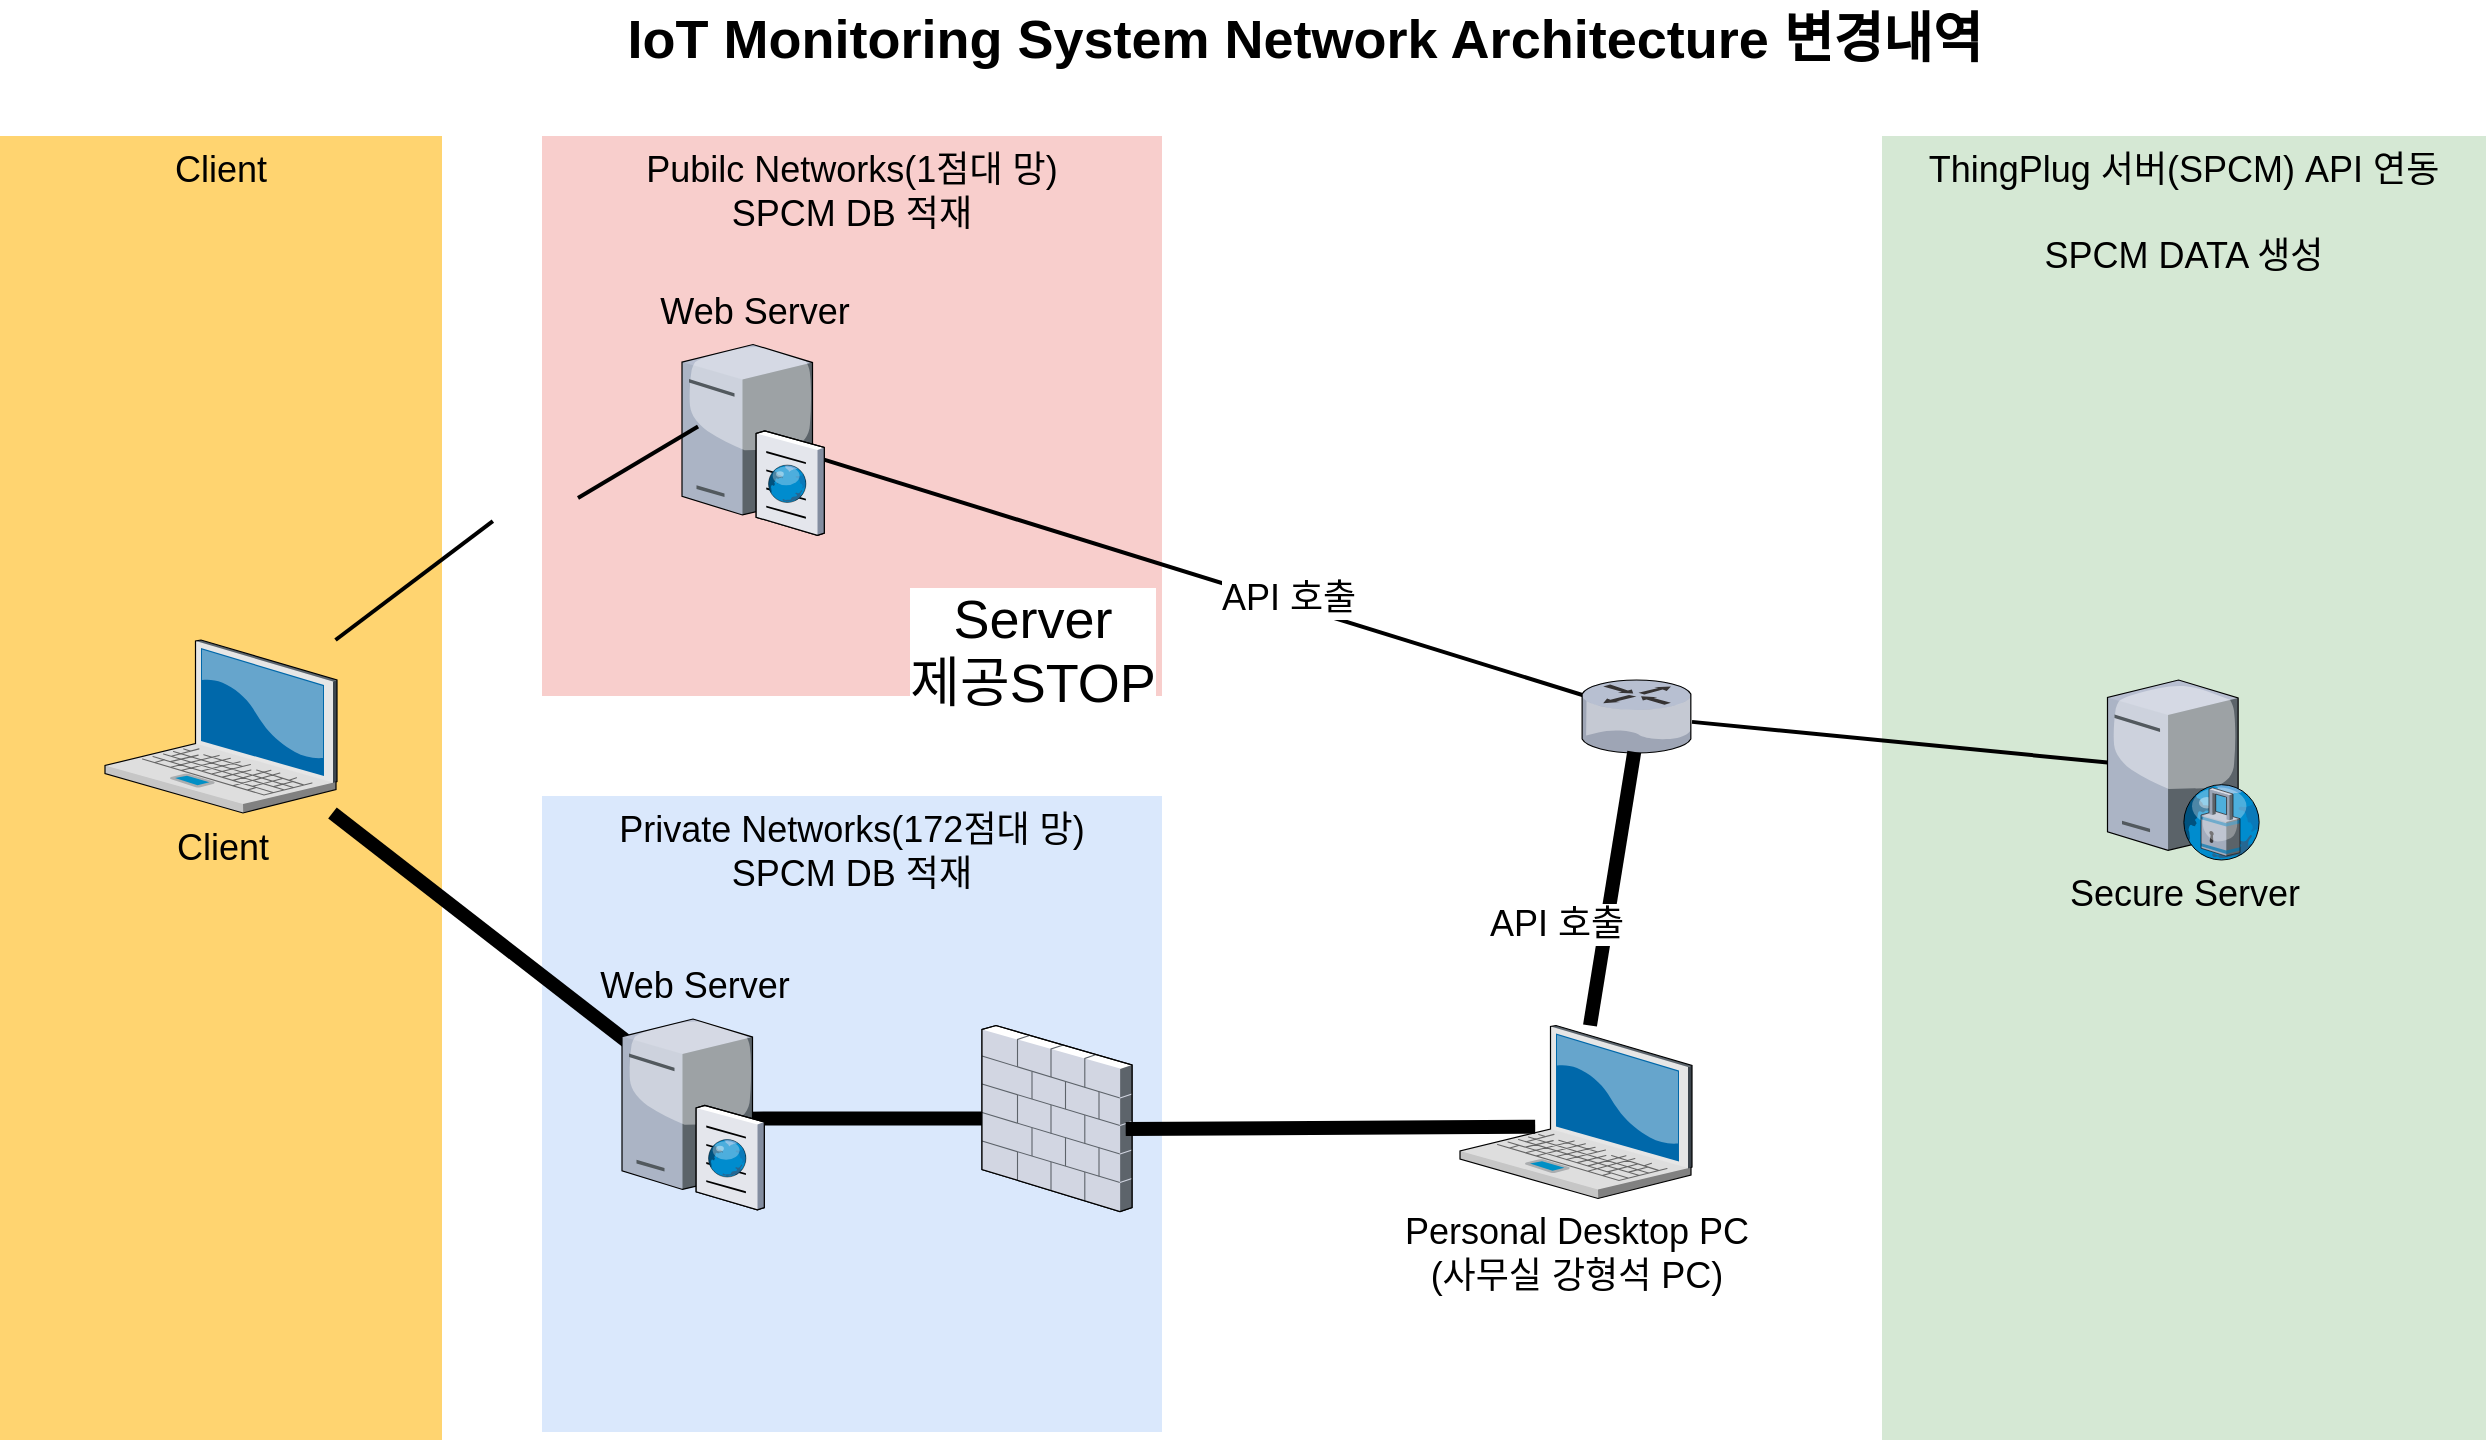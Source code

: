 <mxfile version="12.9.14" type="github"><diagram name="Page-1" id="e3a06f82-3646-2815-327d-82caf3d4e204"><mxGraphModel dx="2031" dy="1074" grid="1" gridSize="10" guides="1" tooltips="1" connect="1" arrows="1" fold="1" page="1" pageScale="1.5" pageWidth="1169" pageHeight="826" background="none" math="0" shadow="0"><root><mxCell id="0" style=";html=1;"/><mxCell id="1" style=";html=1;" parent="0"/><mxCell id="6a7d8f32e03d9370-61" value="Pubilc Networks(1점대 망)&lt;br&gt;SPCM DB 적재" style="whiteSpace=wrap;html=1;fillColor=#f8cecc;fontSize=18;strokeColor=none;verticalAlign=top;" parent="1" vertex="1"><mxGeometry x="450" y="98" width="310" height="280" as="geometry"/></mxCell><mxCell id="6a7d8f32e03d9370-60" value="ThingPlug 서버(SPCM) API 연동&lt;br&gt;&lt;br&gt;SPCM DATA 생성" style="whiteSpace=wrap;html=1;fillColor=#d5e8d4;fontSize=18;strokeColor=none;verticalAlign=top;" parent="1" vertex="1"><mxGeometry x="1120" y="98" width="302" height="652" as="geometry"/></mxCell><mxCell id="6a7d8f32e03d9370-58" value="Private Networks(172점대 망)&lt;br&gt;SPCM DB 적재" style="whiteSpace=wrap;html=1;fillColor=#dae8fc;fontSize=18;strokeColor=none;verticalAlign=top;" parent="1" vertex="1"><mxGeometry x="450" y="428" width="310" height="318" as="geometry"/></mxCell><mxCell id="6a7d8f32e03d9370-57" value="Client" style="whiteSpace=wrap;html=1;fillColor=#FFD470;gradientColor=none;fontSize=18;strokeColor=none;verticalAlign=top;" parent="1" vertex="1"><mxGeometry x="179" y="98" width="221" height="652" as="geometry"/></mxCell><mxCell id="6a7d8f32e03d9370-35" style="edgeStyle=none;rounded=0;html=1;startSize=10;endSize=10;jettySize=auto;orthogonalLoop=1;fontSize=18;endArrow=none;endFill=0;strokeWidth=7;entryX=0.046;entryY=0.145;entryDx=0;entryDy=0;entryPerimeter=0;" parent="1" source="6a7d8f32e03d9370-2" target="axIG9_NVdTzjnG0tjgzo-4" edge="1"><mxGeometry relative="1" as="geometry"><mxPoint x="530" y="338.197" as="targetPoint"/></mxGeometry></mxCell><mxCell id="6a7d8f32e03d9370-2" value="Client" style="verticalLabelPosition=bottom;aspect=fixed;html=1;verticalAlign=top;strokeColor=none;shape=mxgraph.citrix.laptop_2;fillColor=#66B2FF;gradientColor=#0066CC;fontSize=18;" parent="1" vertex="1"><mxGeometry x="231.5" y="350" width="116" height="86.5" as="geometry"/></mxCell><mxCell id="6a7d8f32e03d9370-51" style="edgeStyle=none;rounded=0;html=1;startSize=10;endSize=10;jettySize=auto;orthogonalLoop=1;fontSize=18;endArrow=none;endFill=0;strokeWidth=2;exitX=0.164;exitY=0.281;exitDx=0;exitDy=0;exitPerimeter=0;" parent="1" source="6a7d8f32e03d9370-13" target="6a7d8f32e03d9370-15" edge="1"><mxGeometry relative="1" as="geometry"><mxPoint x="985.238" y="492" as="sourcePoint"/></mxGeometry></mxCell><mxCell id="axIG9_NVdTzjnG0tjgzo-23" value="API 호출" style="edgeLabel;html=1;align=center;verticalAlign=middle;resizable=0;points=[];fontSize=18;" vertex="1" connectable="0" parent="6a7d8f32e03d9370-51"><mxGeometry x="-0.649" y="-3" relative="1" as="geometry"><mxPoint x="-88.8" y="-27.55" as="offset"/></mxGeometry></mxCell><mxCell id="6a7d8f32e03d9370-56" style="edgeStyle=none;rounded=0;html=1;startSize=10;endSize=10;jettySize=auto;orthogonalLoop=1;fontSize=18;endArrow=none;endFill=0;strokeWidth=2;" parent="1" source="6a7d8f32e03d9370-13" target="6a7d8f32e03d9370-25" edge="1"><mxGeometry relative="1" as="geometry"/></mxCell><mxCell id="6a7d8f32e03d9370-13" value="" style="verticalLabelPosition=bottom;aspect=fixed;html=1;verticalAlign=top;strokeColor=none;shape=mxgraph.citrix.router;fillColor=#66B2FF;gradientColor=#0066CC;fontSize=18;" parent="1" vertex="1"><mxGeometry x="970" y="370" width="55" height="36.5" as="geometry"/></mxCell><mxCell id="6a7d8f32e03d9370-15" value="Web Server" style="verticalLabelPosition=top;aspect=fixed;html=1;verticalAlign=bottom;strokeColor=none;shape=mxgraph.citrix.cache_server;fillColor=#66B2FF;gradientColor=#0066CC;fontSize=18;labelPosition=center;align=center;" parent="1" vertex="1"><mxGeometry x="520" y="200" width="71" height="97.5" as="geometry"/></mxCell><mxCell id="6a7d8f32e03d9370-47" style="edgeStyle=none;rounded=0;html=1;startSize=10;endSize=10;jettySize=auto;orthogonalLoop=1;fontSize=18;endArrow=none;endFill=0;strokeWidth=7;entryX=0.891;entryY=0.534;entryDx=0;entryDy=0;entryPerimeter=0;" parent="1" source="6a7d8f32e03d9370-20" target="axIG9_NVdTzjnG0tjgzo-4" edge="1"><mxGeometry relative="1" as="geometry"><mxPoint x="890" y="512.44" as="targetPoint"/></mxGeometry></mxCell><mxCell id="6a7d8f32e03d9370-20" value="" style="verticalLabelPosition=bottom;aspect=fixed;html=1;verticalAlign=top;strokeColor=none;shape=mxgraph.citrix.firewall;fillColor=#66B2FF;gradientColor=#0066CC;fontSize=18;" parent="1" vertex="1"><mxGeometry x="670" y="542.75" width="75" height="93" as="geometry"/></mxCell><mxCell id="6a7d8f32e03d9370-25" value="Secure Server" style="verticalLabelPosition=bottom;aspect=fixed;html=1;verticalAlign=top;strokeColor=none;shape=mxgraph.citrix.proxy_server;fillColor=#66B2FF;gradientColor=#0066CC;fontSize=18;" parent="1" vertex="1"><mxGeometry x="1232.75" y="370" width="76.5" height="90" as="geometry"/></mxCell><mxCell id="6a7d8f32e03d9370-62" value="IoT Monitoring System Network Architecture 변경내역" style="text;strokeColor=none;fillColor=none;html=1;fontSize=27;fontStyle=1;verticalAlign=middle;align=center;" parent="1" vertex="1"><mxGeometry x="400" y="30" width="861" height="40" as="geometry"/></mxCell><mxCell id="axIG9_NVdTzjnG0tjgzo-4" value="Web Server" style="verticalLabelPosition=top;aspect=fixed;html=1;verticalAlign=bottom;strokeColor=none;shape=mxgraph.citrix.cache_server;fillColor=#66B2FF;gradientColor=#0066CC;fontSize=18;labelPosition=center;align=center;" vertex="1" parent="1"><mxGeometry x="490" y="537.25" width="71" height="97.5" as="geometry"/></mxCell><mxCell id="axIG9_NVdTzjnG0tjgzo-9" style="edgeStyle=none;rounded=0;html=1;startSize=10;endSize=10;jettySize=auto;orthogonalLoop=1;fontSize=18;endArrow=none;endFill=0;strokeWidth=2;entryX=0.113;entryY=0.444;entryDx=0;entryDy=0;entryPerimeter=0;" edge="1" parent="1" source="axIG9_NVdTzjnG0tjgzo-32" target="6a7d8f32e03d9370-15"><mxGeometry relative="1" as="geometry"><mxPoint x="344.23" y="180.353" as="sourcePoint"/><mxPoint x="549.996" y="304.497" as="targetPoint"/></mxGeometry></mxCell><mxCell id="axIG9_NVdTzjnG0tjgzo-12" value="Personal Desktop PC&lt;br style=&quot;font-size: 18px;&quot;&gt;&lt;div style=&quot;font-size: 18px;&quot;&gt;(사무실 강형석 PC)&lt;/div&gt;" style="verticalLabelPosition=bottom;aspect=fixed;html=1;verticalAlign=top;strokeColor=none;shape=mxgraph.citrix.laptop_2;fillColor=#66B2FF;gradientColor=#0066CC;fontSize=18;" vertex="1" parent="1"><mxGeometry x="909.0" y="542.75" width="116" height="86.5" as="geometry"/></mxCell><mxCell id="axIG9_NVdTzjnG0tjgzo-24" style="edgeStyle=none;rounded=0;html=1;startSize=10;endSize=10;jettySize=auto;orthogonalLoop=1;fontSize=18;endArrow=none;endFill=0;strokeWidth=7;exitX=0.475;exitY=0.986;exitDx=0;exitDy=0;exitPerimeter=0;" edge="1" parent="1" source="6a7d8f32e03d9370-13" target="axIG9_NVdTzjnG0tjgzo-12"><mxGeometry relative="1" as="geometry"><mxPoint x="988.02" y="502.986" as="sourcePoint"/><mxPoint x="640" y="390.005" as="targetPoint"/></mxGeometry></mxCell><mxCell id="axIG9_NVdTzjnG0tjgzo-25" value="API 호출" style="edgeLabel;html=1;align=center;verticalAlign=middle;resizable=0;points=[];fontSize=18;" vertex="1" connectable="0" parent="axIG9_NVdTzjnG0tjgzo-24"><mxGeometry x="-0.649" y="-3" relative="1" as="geometry"><mxPoint x="-32.93" y="61.74" as="offset"/></mxGeometry></mxCell><mxCell id="axIG9_NVdTzjnG0tjgzo-28" style="edgeStyle=none;rounded=0;html=1;startSize=10;endSize=10;jettySize=auto;orthogonalLoop=1;fontSize=18;endArrow=none;endFill=0;strokeWidth=7;exitX=0.958;exitY=0.557;exitDx=0;exitDy=0;exitPerimeter=0;entryX=0.324;entryY=0.585;entryDx=0;entryDy=0;entryPerimeter=0;" edge="1" parent="1" source="6a7d8f32e03d9370-20" target="axIG9_NVdTzjnG0tjgzo-12"><mxGeometry relative="1" as="geometry"><mxPoint x="814.12" y="750.0" as="sourcePoint"/><mxPoint x="1021.87" y="770.319" as="targetPoint"/></mxGeometry></mxCell><mxCell id="axIG9_NVdTzjnG0tjgzo-31" value="Server&lt;br&gt;제공STOP" style="shape=image;html=1;verticalAlign=top;verticalLabelPosition=bottom;labelBackgroundColor=#ffffff;imageAspect=0;aspect=fixed;image=https://cdn3.iconfinder.com/data/icons/tango-icon-library/48/process-stop-128.png;fontSize=27;" vertex="1" parent="1"><mxGeometry x="631" y="189.25" width="128" height="128" as="geometry"/></mxCell><mxCell id="axIG9_NVdTzjnG0tjgzo-32" value="" style="shape=image;html=1;verticalAlign=top;verticalLabelPosition=bottom;labelBackgroundColor=#ffffff;imageAspect=0;aspect=fixed;image=https://cdn0.iconfinder.com/data/icons/audio-controls-ui-icons/40/close-128.png;fontSize=27;" vertex="1" parent="1"><mxGeometry x="420" y="269.25" width="48" height="48" as="geometry"/></mxCell><mxCell id="axIG9_NVdTzjnG0tjgzo-33" style="edgeStyle=none;rounded=0;html=1;startSize=10;endSize=10;jettySize=auto;orthogonalLoop=1;fontSize=18;endArrow=none;endFill=0;strokeWidth=2;entryX=0.113;entryY=0.444;entryDx=0;entryDy=0;entryPerimeter=0;" edge="1" parent="1" source="6a7d8f32e03d9370-2" target="axIG9_NVdTzjnG0tjgzo-32"><mxGeometry relative="1" as="geometry"><mxPoint x="347.5" y="356.785" as="sourcePoint"/><mxPoint x="528.023" y="243.29" as="targetPoint"/></mxGeometry></mxCell></root></mxGraphModel></diagram></mxfile>